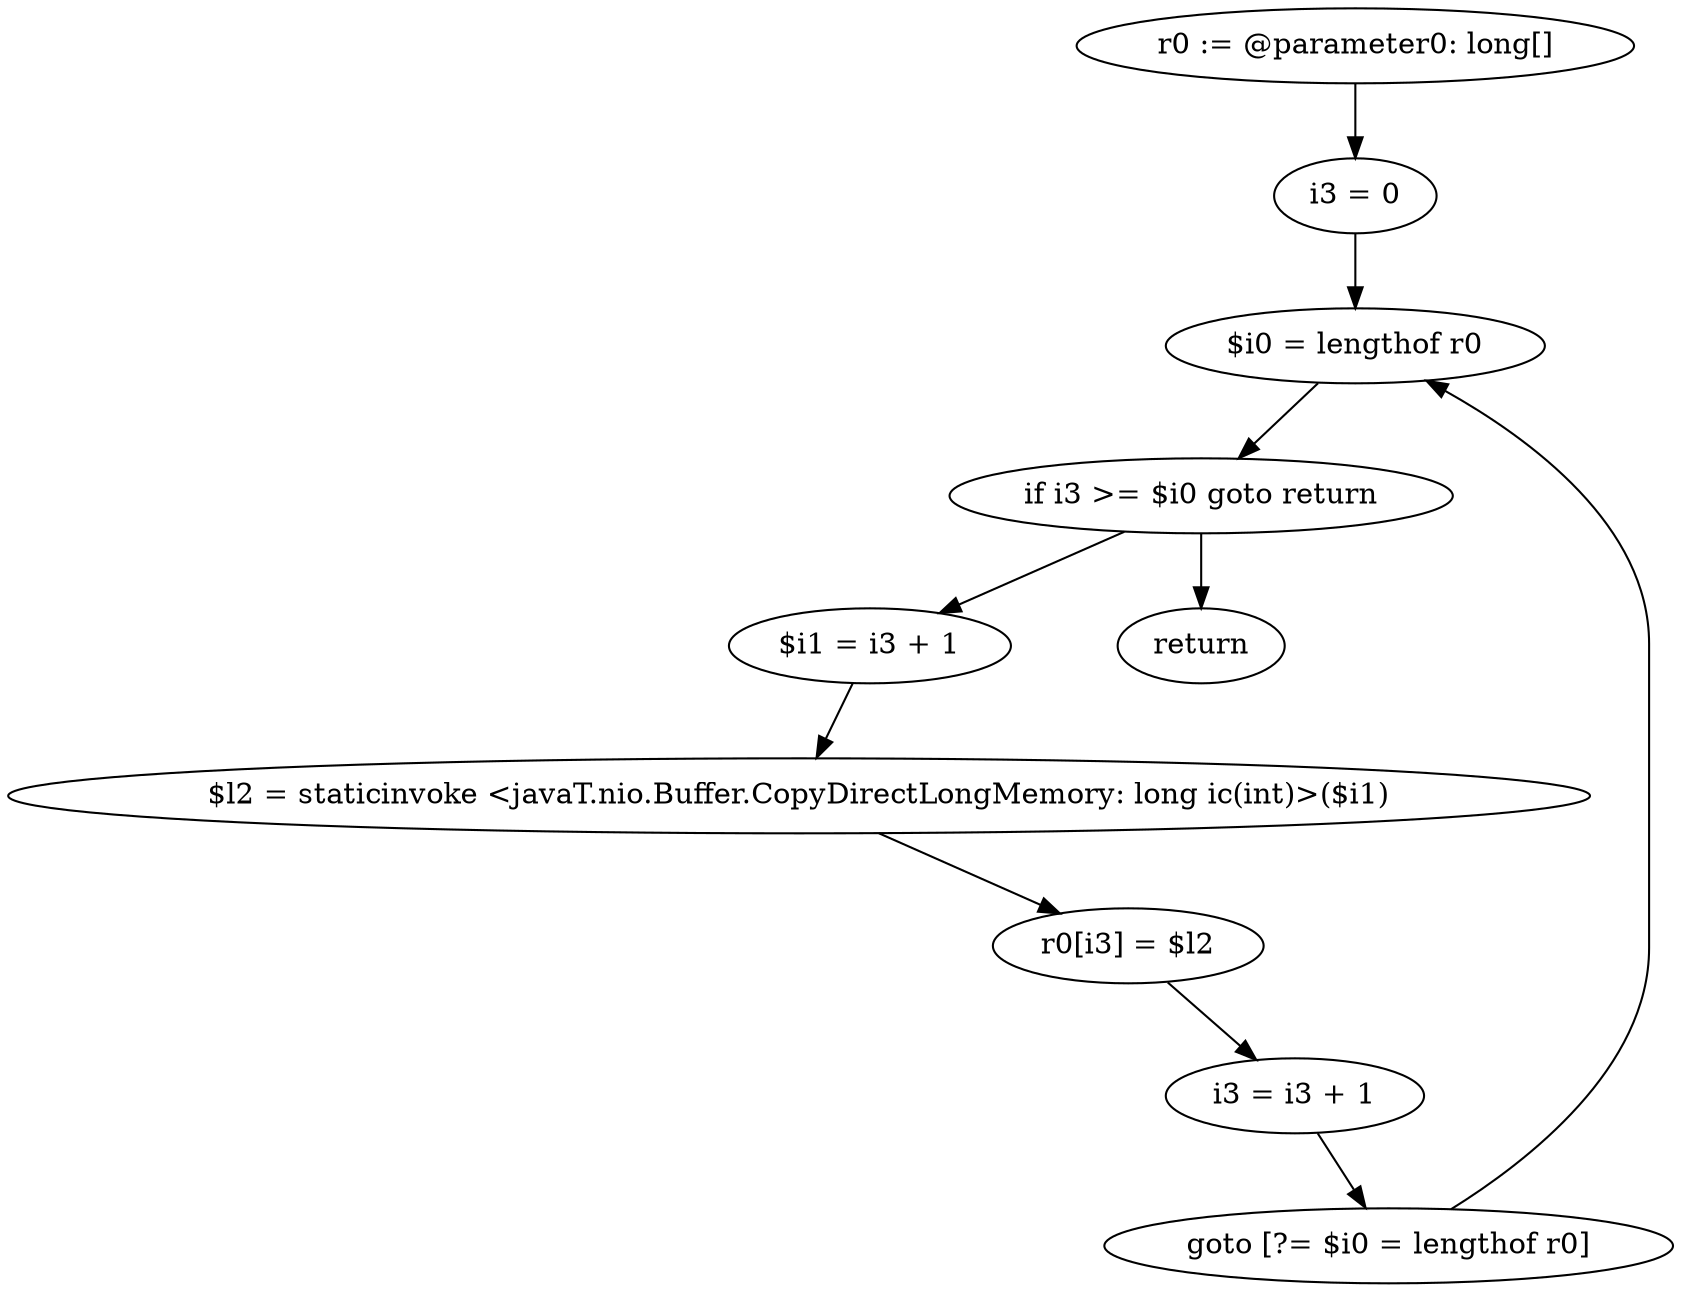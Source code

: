 digraph "unitGraph" {
    "r0 := @parameter0: long[]"
    "i3 = 0"
    "$i0 = lengthof r0"
    "if i3 >= $i0 goto return"
    "$i1 = i3 + 1"
    "$l2 = staticinvoke <javaT.nio.Buffer.CopyDirectLongMemory: long ic(int)>($i1)"
    "r0[i3] = $l2"
    "i3 = i3 + 1"
    "goto [?= $i0 = lengthof r0]"
    "return"
    "r0 := @parameter0: long[]"->"i3 = 0";
    "i3 = 0"->"$i0 = lengthof r0";
    "$i0 = lengthof r0"->"if i3 >= $i0 goto return";
    "if i3 >= $i0 goto return"->"$i1 = i3 + 1";
    "if i3 >= $i0 goto return"->"return";
    "$i1 = i3 + 1"->"$l2 = staticinvoke <javaT.nio.Buffer.CopyDirectLongMemory: long ic(int)>($i1)";
    "$l2 = staticinvoke <javaT.nio.Buffer.CopyDirectLongMemory: long ic(int)>($i1)"->"r0[i3] = $l2";
    "r0[i3] = $l2"->"i3 = i3 + 1";
    "i3 = i3 + 1"->"goto [?= $i0 = lengthof r0]";
    "goto [?= $i0 = lengthof r0]"->"$i0 = lengthof r0";
}
